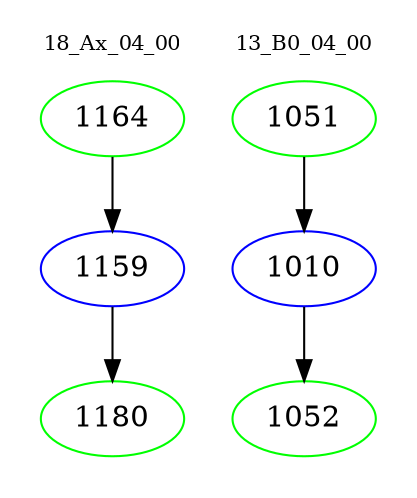 digraph{
subgraph cluster_0 {
color = white
label = "18_Ax_04_00";
fontsize=10;
T0_1164 [label="1164", color="green"]
T0_1164 -> T0_1159 [color="black"]
T0_1159 [label="1159", color="blue"]
T0_1159 -> T0_1180 [color="black"]
T0_1180 [label="1180", color="green"]
}
subgraph cluster_1 {
color = white
label = "13_B0_04_00";
fontsize=10;
T1_1051 [label="1051", color="green"]
T1_1051 -> T1_1010 [color="black"]
T1_1010 [label="1010", color="blue"]
T1_1010 -> T1_1052 [color="black"]
T1_1052 [label="1052", color="green"]
}
}
